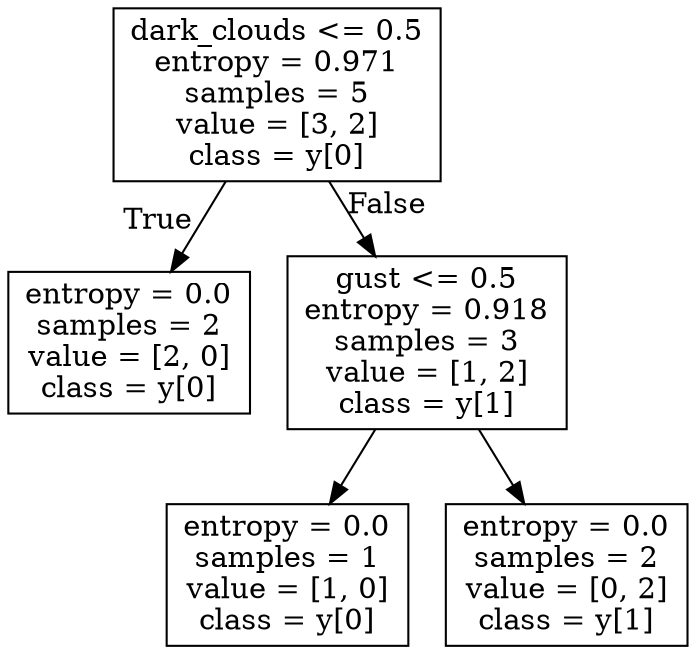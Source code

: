 digraph Tree {
node [shape=box] ;
0 [label="dark_clouds <= 0.5\nentropy = 0.971\nsamples = 5\nvalue = [3, 2]\nclass = y[0]"] ;
1 [label="entropy = 0.0\nsamples = 2\nvalue = [2, 0]\nclass = y[0]"] ;
0 -> 1 [labeldistance=2.5, labelangle=45, headlabel="True"] ;
2 [label="gust <= 0.5\nentropy = 0.918\nsamples = 3\nvalue = [1, 2]\nclass = y[1]"] ;
0 -> 2 [labeldistance=2.5, labelangle=-45, headlabel="False"] ;
3 [label="entropy = 0.0\nsamples = 1\nvalue = [1, 0]\nclass = y[0]"] ;
2 -> 3 ;
4 [label="entropy = 0.0\nsamples = 2\nvalue = [0, 2]\nclass = y[1]"] ;
2 -> 4 ;
}